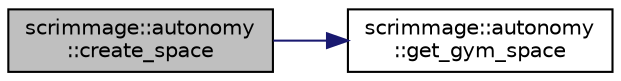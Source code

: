 digraph "scrimmage::autonomy::create_space"
{
 // LATEX_PDF_SIZE
  edge [fontname="Helvetica",fontsize="10",labelfontname="Helvetica",labelfontsize="10"];
  node [fontname="Helvetica",fontsize="10",shape=record];
  rankdir="LR";
  Node1 [label="scrimmage::autonomy\l::create_space",height=0.2,width=0.4,color="black", fillcolor="grey75", style="filled", fontcolor="black",tooltip=" "];
  Node1 -> Node2 [color="midnightblue",fontsize="10",style="solid",fontname="Helvetica"];
  Node2 [label="scrimmage::autonomy\l::get_gym_space",height=0.2,width=0.4,color="black", fillcolor="white", style="filled",URL="$namespacescrimmage_1_1autonomy.html#a3a5506ddc570064879a963a0c7fff11e",tooltip=" "];
}
